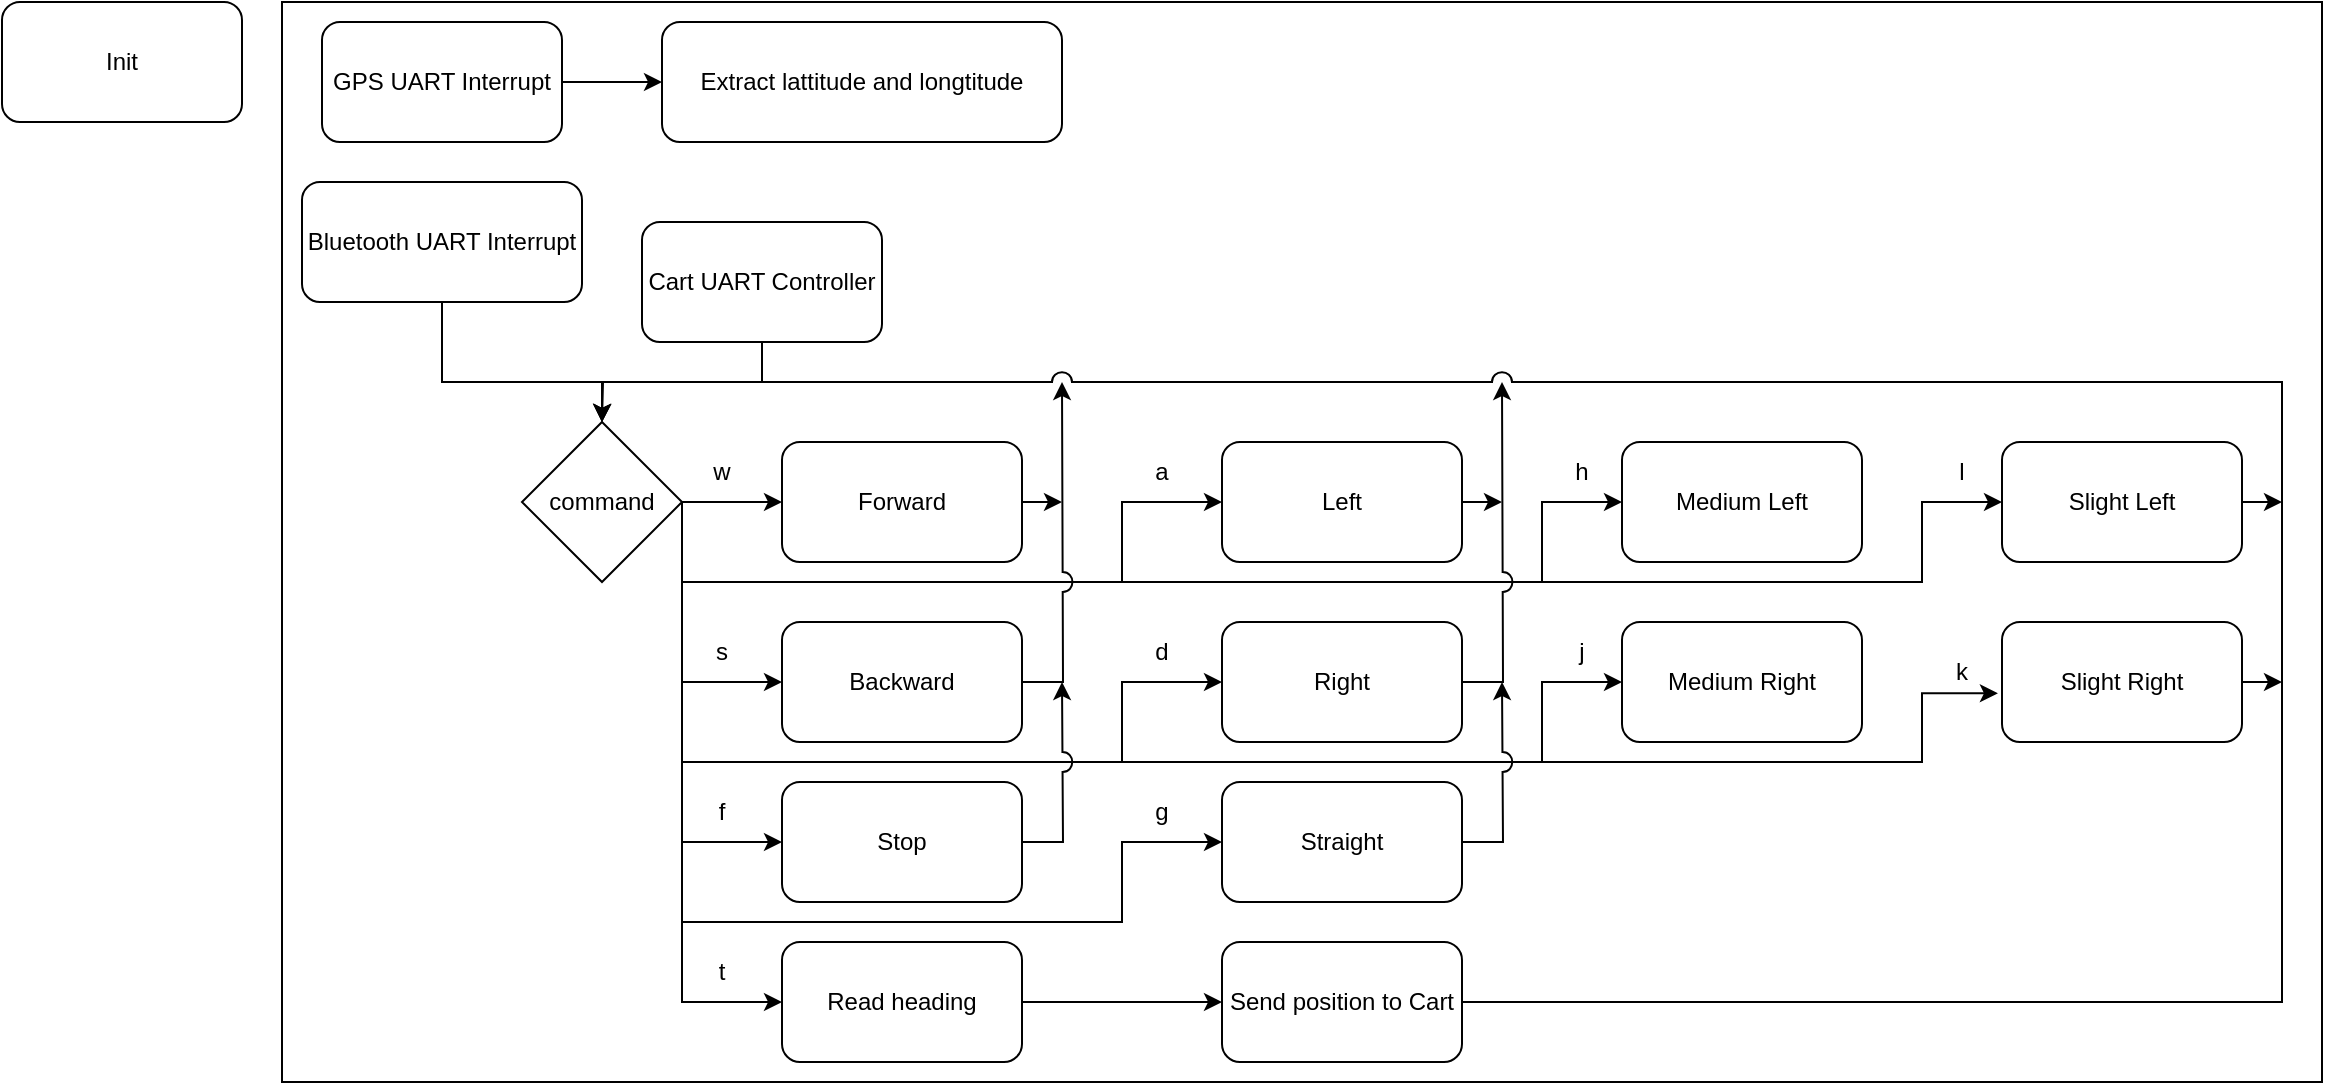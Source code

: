 <mxfile version="20.6.1" type="github">
  <diagram id="F7zY0i2kokBuvas_ljZB" name="Page-1">
    <mxGraphModel dx="1221" dy="811" grid="0" gridSize="10" guides="1" tooltips="1" connect="1" arrows="1" fold="1" page="1" pageScale="1" pageWidth="3300" pageHeight="4681" math="0" shadow="0">
      <root>
        <mxCell id="0" />
        <mxCell id="1" parent="0" />
        <mxCell id="WH7-Di_XXNlw8b60x9Ww-1" value="Init" style="rounded=1;whiteSpace=wrap;html=1;" vertex="1" parent="1">
          <mxGeometry x="240" y="110" width="120" height="60" as="geometry" />
        </mxCell>
        <mxCell id="WH7-Di_XXNlw8b60x9Ww-73" style="edgeStyle=orthogonalEdgeStyle;rounded=0;sketch=0;jumpStyle=arc;jumpSize=10;orthogonalLoop=1;jettySize=auto;html=1;exitX=1;exitY=0.5;exitDx=0;exitDy=0;entryX=0;entryY=0.5;entryDx=0;entryDy=0;shadow=0;" edge="1" parent="1" source="WH7-Di_XXNlw8b60x9Ww-2" target="WH7-Di_XXNlw8b60x9Ww-3">
          <mxGeometry relative="1" as="geometry" />
        </mxCell>
        <mxCell id="WH7-Di_XXNlw8b60x9Ww-2" value="GPS UART Interrupt" style="rounded=1;whiteSpace=wrap;html=1;" vertex="1" parent="1">
          <mxGeometry x="400" y="120" width="120" height="60" as="geometry" />
        </mxCell>
        <mxCell id="WH7-Di_XXNlw8b60x9Ww-3" value="Extract lattitude and longtitude" style="rounded=1;whiteSpace=wrap;html=1;" vertex="1" parent="1">
          <mxGeometry x="570" y="120" width="200" height="60" as="geometry" />
        </mxCell>
        <mxCell id="WH7-Di_XXNlw8b60x9Ww-75" style="edgeStyle=orthogonalEdgeStyle;rounded=0;sketch=0;jumpStyle=arc;jumpSize=10;orthogonalLoop=1;jettySize=auto;html=1;exitX=0.5;exitY=1;exitDx=0;exitDy=0;shadow=0;" edge="1" parent="1" source="WH7-Di_XXNlw8b60x9Ww-4">
          <mxGeometry relative="1" as="geometry">
            <mxPoint x="540.0" y="320" as="targetPoint" />
          </mxGeometry>
        </mxCell>
        <mxCell id="WH7-Di_XXNlw8b60x9Ww-4" value="Cart UART Controller" style="rounded=1;whiteSpace=wrap;html=1;" vertex="1" parent="1">
          <mxGeometry x="560" y="220" width="120" height="60" as="geometry" />
        </mxCell>
        <mxCell id="WH7-Di_XXNlw8b60x9Ww-74" style="edgeStyle=orthogonalEdgeStyle;rounded=0;sketch=0;jumpStyle=arc;jumpSize=10;orthogonalLoop=1;jettySize=auto;html=1;exitX=0.5;exitY=1;exitDx=0;exitDy=0;entryX=0.5;entryY=0;entryDx=0;entryDy=0;shadow=0;" edge="1" parent="1" source="WH7-Di_XXNlw8b60x9Ww-5" target="WH7-Di_XXNlw8b60x9Ww-6">
          <mxGeometry relative="1" as="geometry">
            <Array as="points">
              <mxPoint x="460" y="300" />
              <mxPoint x="540" y="300" />
            </Array>
          </mxGeometry>
        </mxCell>
        <mxCell id="WH7-Di_XXNlw8b60x9Ww-5" value="Bluetooth UART Interrupt" style="rounded=1;whiteSpace=wrap;html=1;" vertex="1" parent="1">
          <mxGeometry x="390" y="200" width="140" height="60" as="geometry" />
        </mxCell>
        <mxCell id="WH7-Di_XXNlw8b60x9Ww-19" style="edgeStyle=orthogonalEdgeStyle;rounded=0;orthogonalLoop=1;jettySize=auto;html=1;exitX=1;exitY=0.5;exitDx=0;exitDy=0;entryX=0;entryY=0.5;entryDx=0;entryDy=0;" edge="1" parent="1" source="WH7-Di_XXNlw8b60x9Ww-6" target="WH7-Di_XXNlw8b60x9Ww-7">
          <mxGeometry relative="1" as="geometry" />
        </mxCell>
        <mxCell id="WH7-Di_XXNlw8b60x9Ww-20" style="edgeStyle=orthogonalEdgeStyle;rounded=0;orthogonalLoop=1;jettySize=auto;html=1;exitX=1;exitY=0.5;exitDx=0;exitDy=0;entryX=0;entryY=0.5;entryDx=0;entryDy=0;" edge="1" parent="1" source="WH7-Di_XXNlw8b60x9Ww-6" target="WH7-Di_XXNlw8b60x9Ww-9">
          <mxGeometry relative="1" as="geometry">
            <Array as="points">
              <mxPoint x="580" y="450" />
            </Array>
          </mxGeometry>
        </mxCell>
        <mxCell id="WH7-Di_XXNlw8b60x9Ww-21" style="edgeStyle=orthogonalEdgeStyle;rounded=0;orthogonalLoop=1;jettySize=auto;html=1;exitX=1;exitY=0.5;exitDx=0;exitDy=0;entryX=0;entryY=0.5;entryDx=0;entryDy=0;" edge="1" parent="1" source="WH7-Di_XXNlw8b60x9Ww-6" target="WH7-Di_XXNlw8b60x9Ww-8">
          <mxGeometry relative="1" as="geometry">
            <Array as="points">
              <mxPoint x="580" y="530" />
            </Array>
          </mxGeometry>
        </mxCell>
        <mxCell id="WH7-Di_XXNlw8b60x9Ww-22" style="edgeStyle=orthogonalEdgeStyle;rounded=0;orthogonalLoop=1;jettySize=auto;html=1;exitX=1;exitY=0.5;exitDx=0;exitDy=0;entryX=0;entryY=0.5;entryDx=0;entryDy=0;" edge="1" parent="1" source="WH7-Di_XXNlw8b60x9Ww-6" target="WH7-Di_XXNlw8b60x9Ww-15">
          <mxGeometry relative="1" as="geometry">
            <Array as="points">
              <mxPoint x="580" y="610" />
            </Array>
          </mxGeometry>
        </mxCell>
        <mxCell id="WH7-Di_XXNlw8b60x9Ww-23" style="edgeStyle=orthogonalEdgeStyle;rounded=0;orthogonalLoop=1;jettySize=auto;html=1;exitX=1;exitY=0.5;exitDx=0;exitDy=0;entryX=0;entryY=0.5;entryDx=0;entryDy=0;" edge="1" parent="1" source="WH7-Di_XXNlw8b60x9Ww-6" target="WH7-Di_XXNlw8b60x9Ww-10">
          <mxGeometry relative="1" as="geometry">
            <Array as="points">
              <mxPoint x="580" y="400" />
              <mxPoint x="800" y="400" />
              <mxPoint x="800" y="360" />
            </Array>
          </mxGeometry>
        </mxCell>
        <mxCell id="WH7-Di_XXNlw8b60x9Ww-24" style="edgeStyle=orthogonalEdgeStyle;rounded=0;orthogonalLoop=1;jettySize=auto;html=1;exitX=1;exitY=0.5;exitDx=0;exitDy=0;entryX=0;entryY=0.5;entryDx=0;entryDy=0;" edge="1" parent="1" source="WH7-Di_XXNlw8b60x9Ww-6" target="WH7-Di_XXNlw8b60x9Ww-11">
          <mxGeometry relative="1" as="geometry">
            <Array as="points">
              <mxPoint x="580" y="490" />
              <mxPoint x="800" y="490" />
              <mxPoint x="800" y="450" />
            </Array>
          </mxGeometry>
        </mxCell>
        <mxCell id="WH7-Di_XXNlw8b60x9Ww-25" style="edgeStyle=orthogonalEdgeStyle;rounded=0;orthogonalLoop=1;jettySize=auto;html=1;exitX=1;exitY=0.5;exitDx=0;exitDy=0;entryX=0;entryY=0.5;entryDx=0;entryDy=0;" edge="1" parent="1" source="WH7-Di_XXNlw8b60x9Ww-6" target="WH7-Di_XXNlw8b60x9Ww-12">
          <mxGeometry relative="1" as="geometry">
            <Array as="points">
              <mxPoint x="580" y="570" />
              <mxPoint x="800" y="570" />
              <mxPoint x="800" y="530" />
            </Array>
          </mxGeometry>
        </mxCell>
        <mxCell id="WH7-Di_XXNlw8b60x9Ww-26" style="edgeStyle=orthogonalEdgeStyle;rounded=0;orthogonalLoop=1;jettySize=auto;html=1;exitX=1;exitY=0.5;exitDx=0;exitDy=0;entryX=0;entryY=0.5;entryDx=0;entryDy=0;" edge="1" parent="1" source="WH7-Di_XXNlw8b60x9Ww-6" target="WH7-Di_XXNlw8b60x9Ww-14">
          <mxGeometry relative="1" as="geometry">
            <Array as="points">
              <mxPoint x="580" y="400" />
              <mxPoint x="1010" y="400" />
              <mxPoint x="1010" y="360" />
            </Array>
          </mxGeometry>
        </mxCell>
        <mxCell id="WH7-Di_XXNlw8b60x9Ww-27" style="edgeStyle=orthogonalEdgeStyle;rounded=0;orthogonalLoop=1;jettySize=auto;html=1;exitX=1;exitY=0.5;exitDx=0;exitDy=0;entryX=0;entryY=0.5;entryDx=0;entryDy=0;" edge="1" parent="1" source="WH7-Di_XXNlw8b60x9Ww-6" target="WH7-Di_XXNlw8b60x9Ww-18">
          <mxGeometry relative="1" as="geometry">
            <Array as="points">
              <mxPoint x="580" y="400" />
              <mxPoint x="1200" y="400" />
              <mxPoint x="1200" y="360" />
            </Array>
          </mxGeometry>
        </mxCell>
        <mxCell id="WH7-Di_XXNlw8b60x9Ww-44" style="edgeStyle=orthogonalEdgeStyle;rounded=0;sketch=0;jumpStyle=arc;jumpSize=10;orthogonalLoop=1;jettySize=auto;html=1;exitX=1;exitY=0.5;exitDx=0;exitDy=0;entryX=0;entryY=0.5;entryDx=0;entryDy=0;shadow=0;" edge="1" parent="1" source="WH7-Di_XXNlw8b60x9Ww-6" target="WH7-Di_XXNlw8b60x9Ww-17">
          <mxGeometry relative="1" as="geometry">
            <Array as="points">
              <mxPoint x="580" y="490" />
              <mxPoint x="1010" y="490" />
              <mxPoint x="1010" y="450" />
            </Array>
          </mxGeometry>
        </mxCell>
        <mxCell id="WH7-Di_XXNlw8b60x9Ww-45" style="edgeStyle=orthogonalEdgeStyle;rounded=0;sketch=0;jumpStyle=arc;jumpSize=10;orthogonalLoop=1;jettySize=auto;html=1;exitX=1;exitY=0.5;exitDx=0;exitDy=0;entryX=-0.017;entryY=0.594;entryDx=0;entryDy=0;entryPerimeter=0;shadow=0;" edge="1" parent="1" source="WH7-Di_XXNlw8b60x9Ww-6" target="WH7-Di_XXNlw8b60x9Ww-16">
          <mxGeometry relative="1" as="geometry">
            <Array as="points">
              <mxPoint x="580" y="490" />
              <mxPoint x="1200" y="490" />
              <mxPoint x="1200" y="456" />
            </Array>
          </mxGeometry>
        </mxCell>
        <mxCell id="WH7-Di_XXNlw8b60x9Ww-6" value="command" style="rhombus;whiteSpace=wrap;html=1;" vertex="1" parent="1">
          <mxGeometry x="500" y="320" width="80" height="80" as="geometry" />
        </mxCell>
        <mxCell id="WH7-Di_XXNlw8b60x9Ww-49" style="edgeStyle=orthogonalEdgeStyle;rounded=0;sketch=0;jumpStyle=arc;jumpSize=10;orthogonalLoop=1;jettySize=auto;html=1;exitX=1;exitY=0.5;exitDx=0;exitDy=0;shadow=0;" edge="1" parent="1" source="WH7-Di_XXNlw8b60x9Ww-7">
          <mxGeometry relative="1" as="geometry">
            <mxPoint x="770" y="360" as="targetPoint" />
          </mxGeometry>
        </mxCell>
        <mxCell id="WH7-Di_XXNlw8b60x9Ww-7" value="Forward" style="rounded=1;whiteSpace=wrap;html=1;" vertex="1" parent="1">
          <mxGeometry x="630" y="330" width="120" height="60" as="geometry" />
        </mxCell>
        <mxCell id="WH7-Di_XXNlw8b60x9Ww-50" style="edgeStyle=orthogonalEdgeStyle;rounded=0;sketch=0;jumpStyle=arc;jumpSize=10;orthogonalLoop=1;jettySize=auto;html=1;exitX=1;exitY=0.5;exitDx=0;exitDy=0;shadow=0;" edge="1" parent="1" source="WH7-Di_XXNlw8b60x9Ww-8">
          <mxGeometry relative="1" as="geometry">
            <mxPoint x="770" y="450" as="targetPoint" />
          </mxGeometry>
        </mxCell>
        <mxCell id="WH7-Di_XXNlw8b60x9Ww-8" value="Stop" style="rounded=1;whiteSpace=wrap;html=1;" vertex="1" parent="1">
          <mxGeometry x="630" y="500" width="120" height="60" as="geometry" />
        </mxCell>
        <mxCell id="WH7-Di_XXNlw8b60x9Ww-48" style="edgeStyle=orthogonalEdgeStyle;rounded=0;sketch=0;jumpStyle=arc;jumpSize=10;orthogonalLoop=1;jettySize=auto;html=1;exitX=1;exitY=0.5;exitDx=0;exitDy=0;shadow=0;" edge="1" parent="1" source="WH7-Di_XXNlw8b60x9Ww-9">
          <mxGeometry relative="1" as="geometry">
            <mxPoint x="770" y="300" as="targetPoint" />
          </mxGeometry>
        </mxCell>
        <mxCell id="WH7-Di_XXNlw8b60x9Ww-9" value="Backward" style="rounded=1;whiteSpace=wrap;html=1;" vertex="1" parent="1">
          <mxGeometry x="630" y="420" width="120" height="60" as="geometry" />
        </mxCell>
        <mxCell id="WH7-Di_XXNlw8b60x9Ww-52" style="edgeStyle=orthogonalEdgeStyle;rounded=0;sketch=0;jumpStyle=arc;jumpSize=10;orthogonalLoop=1;jettySize=auto;html=1;exitX=1;exitY=0.5;exitDx=0;exitDy=0;shadow=0;" edge="1" parent="1" source="WH7-Di_XXNlw8b60x9Ww-10">
          <mxGeometry relative="1" as="geometry">
            <mxPoint x="990" y="360" as="targetPoint" />
          </mxGeometry>
        </mxCell>
        <mxCell id="WH7-Di_XXNlw8b60x9Ww-10" value="Left" style="rounded=1;whiteSpace=wrap;html=1;" vertex="1" parent="1">
          <mxGeometry x="850" y="330" width="120" height="60" as="geometry" />
        </mxCell>
        <mxCell id="WH7-Di_XXNlw8b60x9Ww-51" style="edgeStyle=orthogonalEdgeStyle;rounded=0;sketch=0;jumpStyle=arc;jumpSize=10;orthogonalLoop=1;jettySize=auto;html=1;exitX=1;exitY=0.5;exitDx=0;exitDy=0;shadow=0;" edge="1" parent="1" source="WH7-Di_XXNlw8b60x9Ww-11">
          <mxGeometry relative="1" as="geometry">
            <mxPoint x="990" y="300" as="targetPoint" />
          </mxGeometry>
        </mxCell>
        <mxCell id="WH7-Di_XXNlw8b60x9Ww-11" value="Right" style="rounded=1;whiteSpace=wrap;html=1;" vertex="1" parent="1">
          <mxGeometry x="850" y="420" width="120" height="60" as="geometry" />
        </mxCell>
        <mxCell id="WH7-Di_XXNlw8b60x9Ww-53" style="edgeStyle=orthogonalEdgeStyle;rounded=0;sketch=0;jumpStyle=arc;jumpSize=10;orthogonalLoop=1;jettySize=auto;html=1;exitX=1;exitY=0.5;exitDx=0;exitDy=0;shadow=0;" edge="1" parent="1" source="WH7-Di_XXNlw8b60x9Ww-12">
          <mxGeometry relative="1" as="geometry">
            <mxPoint x="990" y="450" as="targetPoint" />
          </mxGeometry>
        </mxCell>
        <mxCell id="WH7-Di_XXNlw8b60x9Ww-12" value="Straight" style="rounded=1;whiteSpace=wrap;html=1;" vertex="1" parent="1">
          <mxGeometry x="850" y="500" width="120" height="60" as="geometry" />
        </mxCell>
        <mxCell id="WH7-Di_XXNlw8b60x9Ww-59" style="edgeStyle=orthogonalEdgeStyle;rounded=0;sketch=0;jumpStyle=arc;jumpSize=10;orthogonalLoop=1;jettySize=auto;html=1;exitX=1;exitY=0.5;exitDx=0;exitDy=0;entryX=0.5;entryY=0;entryDx=0;entryDy=0;shadow=0;" edge="1" parent="1" source="WH7-Di_XXNlw8b60x9Ww-13" target="WH7-Di_XXNlw8b60x9Ww-6">
          <mxGeometry relative="1" as="geometry">
            <Array as="points">
              <mxPoint x="1380" y="610" />
              <mxPoint x="1380" y="300" />
              <mxPoint x="540" y="300" />
            </Array>
          </mxGeometry>
        </mxCell>
        <mxCell id="WH7-Di_XXNlw8b60x9Ww-13" value="Send position to Cart" style="rounded=1;whiteSpace=wrap;html=1;" vertex="1" parent="1">
          <mxGeometry x="850" y="580" width="120" height="60" as="geometry" />
        </mxCell>
        <mxCell id="WH7-Di_XXNlw8b60x9Ww-14" value="Medium Left" style="rounded=1;whiteSpace=wrap;html=1;" vertex="1" parent="1">
          <mxGeometry x="1050" y="330" width="120" height="60" as="geometry" />
        </mxCell>
        <mxCell id="WH7-Di_XXNlw8b60x9Ww-57" style="edgeStyle=orthogonalEdgeStyle;rounded=0;sketch=0;jumpStyle=arc;jumpSize=10;orthogonalLoop=1;jettySize=auto;html=1;exitX=1;exitY=0.5;exitDx=0;exitDy=0;entryX=0;entryY=0.5;entryDx=0;entryDy=0;shadow=0;" edge="1" parent="1" source="WH7-Di_XXNlw8b60x9Ww-15" target="WH7-Di_XXNlw8b60x9Ww-13">
          <mxGeometry relative="1" as="geometry" />
        </mxCell>
        <mxCell id="WH7-Di_XXNlw8b60x9Ww-15" value="Read heading" style="rounded=1;whiteSpace=wrap;html=1;" vertex="1" parent="1">
          <mxGeometry x="630" y="580" width="120" height="60" as="geometry" />
        </mxCell>
        <mxCell id="WH7-Di_XXNlw8b60x9Ww-60" style="edgeStyle=orthogonalEdgeStyle;rounded=0;sketch=0;jumpStyle=arc;jumpSize=10;orthogonalLoop=1;jettySize=auto;html=1;exitX=1;exitY=0.5;exitDx=0;exitDy=0;shadow=0;" edge="1" parent="1" source="WH7-Di_XXNlw8b60x9Ww-16">
          <mxGeometry relative="1" as="geometry">
            <mxPoint x="1380" y="450" as="targetPoint" />
          </mxGeometry>
        </mxCell>
        <mxCell id="WH7-Di_XXNlw8b60x9Ww-16" value="Slight Right" style="rounded=1;whiteSpace=wrap;html=1;" vertex="1" parent="1">
          <mxGeometry x="1240" y="420" width="120" height="60" as="geometry" />
        </mxCell>
        <mxCell id="WH7-Di_XXNlw8b60x9Ww-17" value="Medium Right" style="rounded=1;whiteSpace=wrap;html=1;" vertex="1" parent="1">
          <mxGeometry x="1050" y="420" width="120" height="60" as="geometry" />
        </mxCell>
        <mxCell id="WH7-Di_XXNlw8b60x9Ww-56" style="edgeStyle=orthogonalEdgeStyle;rounded=0;sketch=0;jumpStyle=arc;jumpSize=10;orthogonalLoop=1;jettySize=auto;html=1;exitX=1;exitY=0.5;exitDx=0;exitDy=0;shadow=0;" edge="1" parent="1" source="WH7-Di_XXNlw8b60x9Ww-18">
          <mxGeometry relative="1" as="geometry">
            <mxPoint x="1380" y="360" as="targetPoint" />
          </mxGeometry>
        </mxCell>
        <mxCell id="WH7-Di_XXNlw8b60x9Ww-18" value="Slight Left" style="rounded=1;whiteSpace=wrap;html=1;" vertex="1" parent="1">
          <mxGeometry x="1240" y="330" width="120" height="60" as="geometry" />
        </mxCell>
        <mxCell id="WH7-Di_XXNlw8b60x9Ww-61" value="w" style="text;html=1;strokeColor=none;fillColor=none;align=center;verticalAlign=middle;whiteSpace=wrap;rounded=0;" vertex="1" parent="1">
          <mxGeometry x="570" y="330" width="60" height="30" as="geometry" />
        </mxCell>
        <mxCell id="WH7-Di_XXNlw8b60x9Ww-62" value="s" style="text;html=1;strokeColor=none;fillColor=none;align=center;verticalAlign=middle;whiteSpace=wrap;rounded=0;" vertex="1" parent="1">
          <mxGeometry x="570" y="420" width="60" height="30" as="geometry" />
        </mxCell>
        <mxCell id="WH7-Di_XXNlw8b60x9Ww-63" value="f" style="text;html=1;strokeColor=none;fillColor=none;align=center;verticalAlign=middle;whiteSpace=wrap;rounded=0;" vertex="1" parent="1">
          <mxGeometry x="570" y="500" width="60" height="30" as="geometry" />
        </mxCell>
        <mxCell id="WH7-Di_XXNlw8b60x9Ww-64" value="a" style="text;html=1;strokeColor=none;fillColor=none;align=center;verticalAlign=middle;whiteSpace=wrap;rounded=0;" vertex="1" parent="1">
          <mxGeometry x="790" y="330" width="60" height="30" as="geometry" />
        </mxCell>
        <mxCell id="WH7-Di_XXNlw8b60x9Ww-65" value="d" style="text;html=1;strokeColor=none;fillColor=none;align=center;verticalAlign=middle;whiteSpace=wrap;rounded=0;" vertex="1" parent="1">
          <mxGeometry x="790" y="420" width="60" height="30" as="geometry" />
        </mxCell>
        <mxCell id="WH7-Di_XXNlw8b60x9Ww-66" value="g" style="text;html=1;strokeColor=none;fillColor=none;align=center;verticalAlign=middle;whiteSpace=wrap;rounded=0;" vertex="1" parent="1">
          <mxGeometry x="790" y="500" width="60" height="30" as="geometry" />
        </mxCell>
        <mxCell id="WH7-Di_XXNlw8b60x9Ww-67" value="h" style="text;html=1;strokeColor=none;fillColor=none;align=center;verticalAlign=middle;whiteSpace=wrap;rounded=0;" vertex="1" parent="1">
          <mxGeometry x="1000" y="330" width="60" height="30" as="geometry" />
        </mxCell>
        <mxCell id="WH7-Di_XXNlw8b60x9Ww-68" value="j" style="text;html=1;strokeColor=none;fillColor=none;align=center;verticalAlign=middle;whiteSpace=wrap;rounded=0;" vertex="1" parent="1">
          <mxGeometry x="1000" y="420" width="60" height="30" as="geometry" />
        </mxCell>
        <mxCell id="WH7-Di_XXNlw8b60x9Ww-69" value="k" style="text;html=1;strokeColor=none;fillColor=none;align=center;verticalAlign=middle;whiteSpace=wrap;rounded=0;" vertex="1" parent="1">
          <mxGeometry x="1190" y="430" width="60" height="30" as="geometry" />
        </mxCell>
        <mxCell id="WH7-Di_XXNlw8b60x9Ww-70" value="l" style="text;html=1;strokeColor=none;fillColor=none;align=center;verticalAlign=middle;whiteSpace=wrap;rounded=0;" vertex="1" parent="1">
          <mxGeometry x="1190" y="330" width="60" height="30" as="geometry" />
        </mxCell>
        <mxCell id="WH7-Di_XXNlw8b60x9Ww-71" value="t" style="text;html=1;strokeColor=none;fillColor=none;align=center;verticalAlign=middle;whiteSpace=wrap;rounded=0;" vertex="1" parent="1">
          <mxGeometry x="570" y="580" width="60" height="30" as="geometry" />
        </mxCell>
        <mxCell id="WH7-Di_XXNlw8b60x9Ww-77" value="" style="rounded=0;whiteSpace=wrap;html=1;fillColor=none;" vertex="1" parent="1">
          <mxGeometry x="380" y="110" width="1020" height="540" as="geometry" />
        </mxCell>
      </root>
    </mxGraphModel>
  </diagram>
</mxfile>
